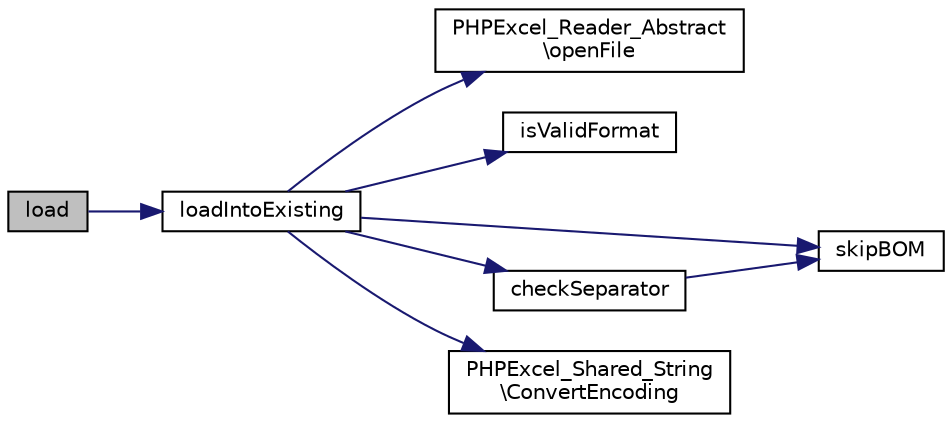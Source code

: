 digraph "load"
{
  edge [fontname="Helvetica",fontsize="10",labelfontname="Helvetica",labelfontsize="10"];
  node [fontname="Helvetica",fontsize="10",shape=record];
  rankdir="LR";
  Node30 [label="load",height=0.2,width=0.4,color="black", fillcolor="grey75", style="filled", fontcolor="black"];
  Node30 -> Node31 [color="midnightblue",fontsize="10",style="solid",fontname="Helvetica"];
  Node31 [label="loadIntoExisting",height=0.2,width=0.4,color="black", fillcolor="white", style="filled",URL="$class_p_h_p_excel___reader___c_s_v.html#af6c531fcaf9c3c83abf91d6ac048b186"];
  Node31 -> Node32 [color="midnightblue",fontsize="10",style="solid",fontname="Helvetica"];
  Node32 [label="PHPExcel_Reader_Abstract\l\\openFile",height=0.2,width=0.4,color="black", fillcolor="white", style="filled",URL="$class_p_h_p_excel___reader___abstract.html#a4a5814fd30e95e2b718e67900a0b8951"];
  Node31 -> Node33 [color="midnightblue",fontsize="10",style="solid",fontname="Helvetica"];
  Node33 [label="isValidFormat",height=0.2,width=0.4,color="black", fillcolor="white", style="filled",URL="$class_p_h_p_excel___reader___c_s_v.html#a364a263152d832ca4d3a32853940a1b9"];
  Node31 -> Node34 [color="midnightblue",fontsize="10",style="solid",fontname="Helvetica"];
  Node34 [label="skipBOM",height=0.2,width=0.4,color="black", fillcolor="white", style="filled",URL="$class_p_h_p_excel___reader___c_s_v.html#a303f534deabea91222492d34213f75be"];
  Node31 -> Node35 [color="midnightblue",fontsize="10",style="solid",fontname="Helvetica"];
  Node35 [label="checkSeparator",height=0.2,width=0.4,color="black", fillcolor="white", style="filled",URL="$class_p_h_p_excel___reader___c_s_v.html#ab2fc1ba6242d1cbad0117a0902972e84"];
  Node35 -> Node34 [color="midnightblue",fontsize="10",style="solid",fontname="Helvetica"];
  Node31 -> Node36 [color="midnightblue",fontsize="10",style="solid",fontname="Helvetica"];
  Node36 [label="PHPExcel_Shared_String\l\\ConvertEncoding",height=0.2,width=0.4,color="black", fillcolor="white", style="filled",URL="$class_p_h_p_excel___shared___string.html#a982b6ccf62d697bdfc42fb8c1e7b0adf"];
}
